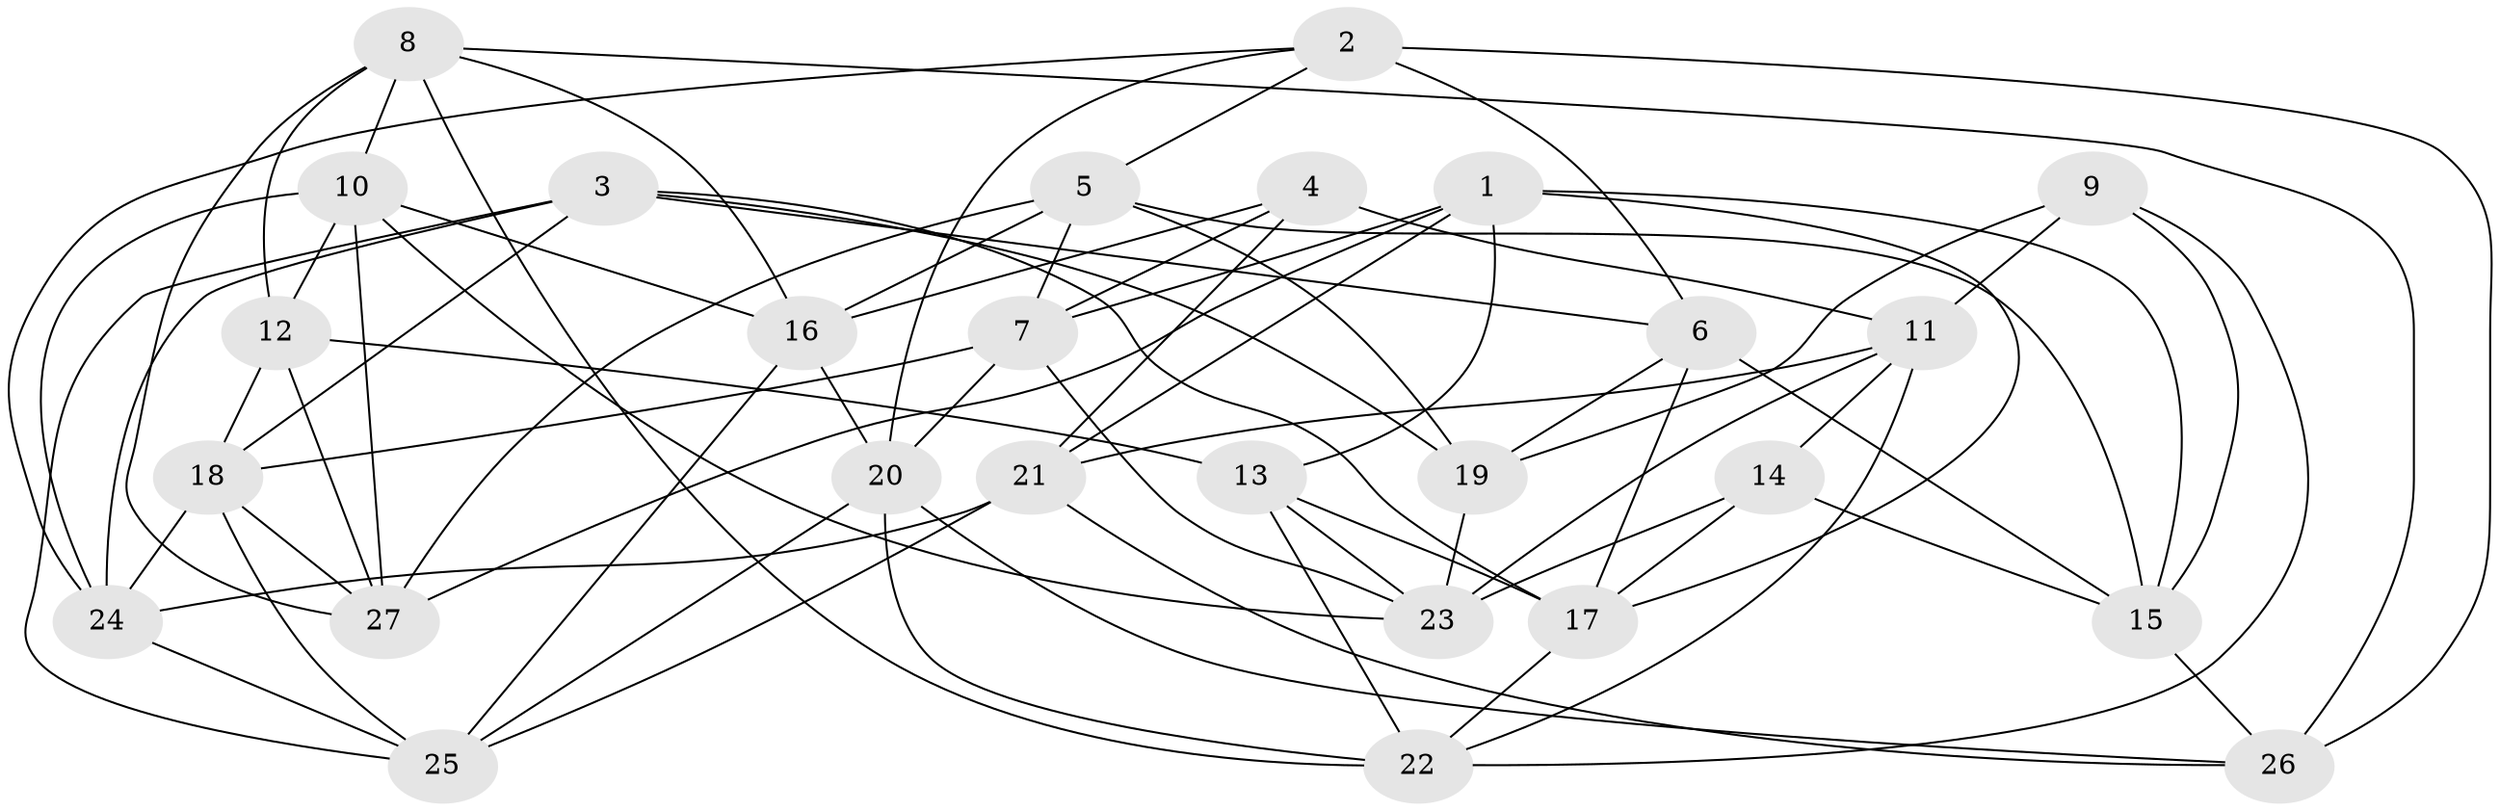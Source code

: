 // original degree distribution, {4: 1.0}
// Generated by graph-tools (version 1.1) at 2025/27/03/09/25 03:27:02]
// undirected, 27 vertices, 75 edges
graph export_dot {
graph [start="1"]
  node [color=gray90,style=filled];
  1;
  2;
  3;
  4;
  5;
  6;
  7;
  8;
  9;
  10;
  11;
  12;
  13;
  14;
  15;
  16;
  17;
  18;
  19;
  20;
  21;
  22;
  23;
  24;
  25;
  26;
  27;
  1 -- 7 [weight=1.0];
  1 -- 13 [weight=1.0];
  1 -- 15 [weight=1.0];
  1 -- 17 [weight=1.0];
  1 -- 21 [weight=1.0];
  1 -- 27 [weight=1.0];
  2 -- 5 [weight=1.0];
  2 -- 6 [weight=1.0];
  2 -- 20 [weight=1.0];
  2 -- 24 [weight=1.0];
  2 -- 26 [weight=2.0];
  3 -- 6 [weight=1.0];
  3 -- 17 [weight=1.0];
  3 -- 18 [weight=1.0];
  3 -- 19 [weight=1.0];
  3 -- 24 [weight=1.0];
  3 -- 25 [weight=1.0];
  4 -- 7 [weight=1.0];
  4 -- 11 [weight=1.0];
  4 -- 16 [weight=1.0];
  4 -- 21 [weight=1.0];
  5 -- 7 [weight=1.0];
  5 -- 15 [weight=1.0];
  5 -- 16 [weight=1.0];
  5 -- 19 [weight=1.0];
  5 -- 27 [weight=1.0];
  6 -- 15 [weight=1.0];
  6 -- 17 [weight=1.0];
  6 -- 19 [weight=2.0];
  7 -- 18 [weight=1.0];
  7 -- 20 [weight=1.0];
  7 -- 23 [weight=1.0];
  8 -- 10 [weight=1.0];
  8 -- 12 [weight=1.0];
  8 -- 16 [weight=1.0];
  8 -- 22 [weight=1.0];
  8 -- 26 [weight=1.0];
  8 -- 27 [weight=1.0];
  9 -- 11 [weight=1.0];
  9 -- 15 [weight=1.0];
  9 -- 19 [weight=1.0];
  9 -- 22 [weight=1.0];
  10 -- 12 [weight=1.0];
  10 -- 16 [weight=1.0];
  10 -- 23 [weight=1.0];
  10 -- 24 [weight=1.0];
  10 -- 27 [weight=1.0];
  11 -- 14 [weight=1.0];
  11 -- 21 [weight=1.0];
  11 -- 22 [weight=1.0];
  11 -- 23 [weight=1.0];
  12 -- 13 [weight=2.0];
  12 -- 18 [weight=1.0];
  12 -- 27 [weight=1.0];
  13 -- 17 [weight=1.0];
  13 -- 22 [weight=1.0];
  13 -- 23 [weight=1.0];
  14 -- 15 [weight=1.0];
  14 -- 17 [weight=1.0];
  14 -- 23 [weight=1.0];
  15 -- 26 [weight=1.0];
  16 -- 20 [weight=1.0];
  16 -- 25 [weight=1.0];
  17 -- 22 [weight=1.0];
  18 -- 24 [weight=1.0];
  18 -- 25 [weight=1.0];
  18 -- 27 [weight=1.0];
  19 -- 23 [weight=1.0];
  20 -- 22 [weight=1.0];
  20 -- 25 [weight=1.0];
  20 -- 26 [weight=1.0];
  21 -- 24 [weight=1.0];
  21 -- 25 [weight=1.0];
  21 -- 26 [weight=1.0];
  24 -- 25 [weight=1.0];
}
